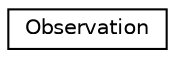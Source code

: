 digraph "Graphical Class Hierarchy"
{
 // LATEX_PDF_SIZE
  edge [fontname="Helvetica",fontsize="10",labelfontname="Helvetica",labelfontsize="10"];
  node [fontname="Helvetica",fontsize="10",shape=record];
  rankdir="LR";
  Node0 [label="Observation",height=0.2,width=0.4,color="black", fillcolor="white", style="filled",URL="$structmoja_1_1modules_1_1cbm_1_1Observation.html",tooltip=" "];
}
